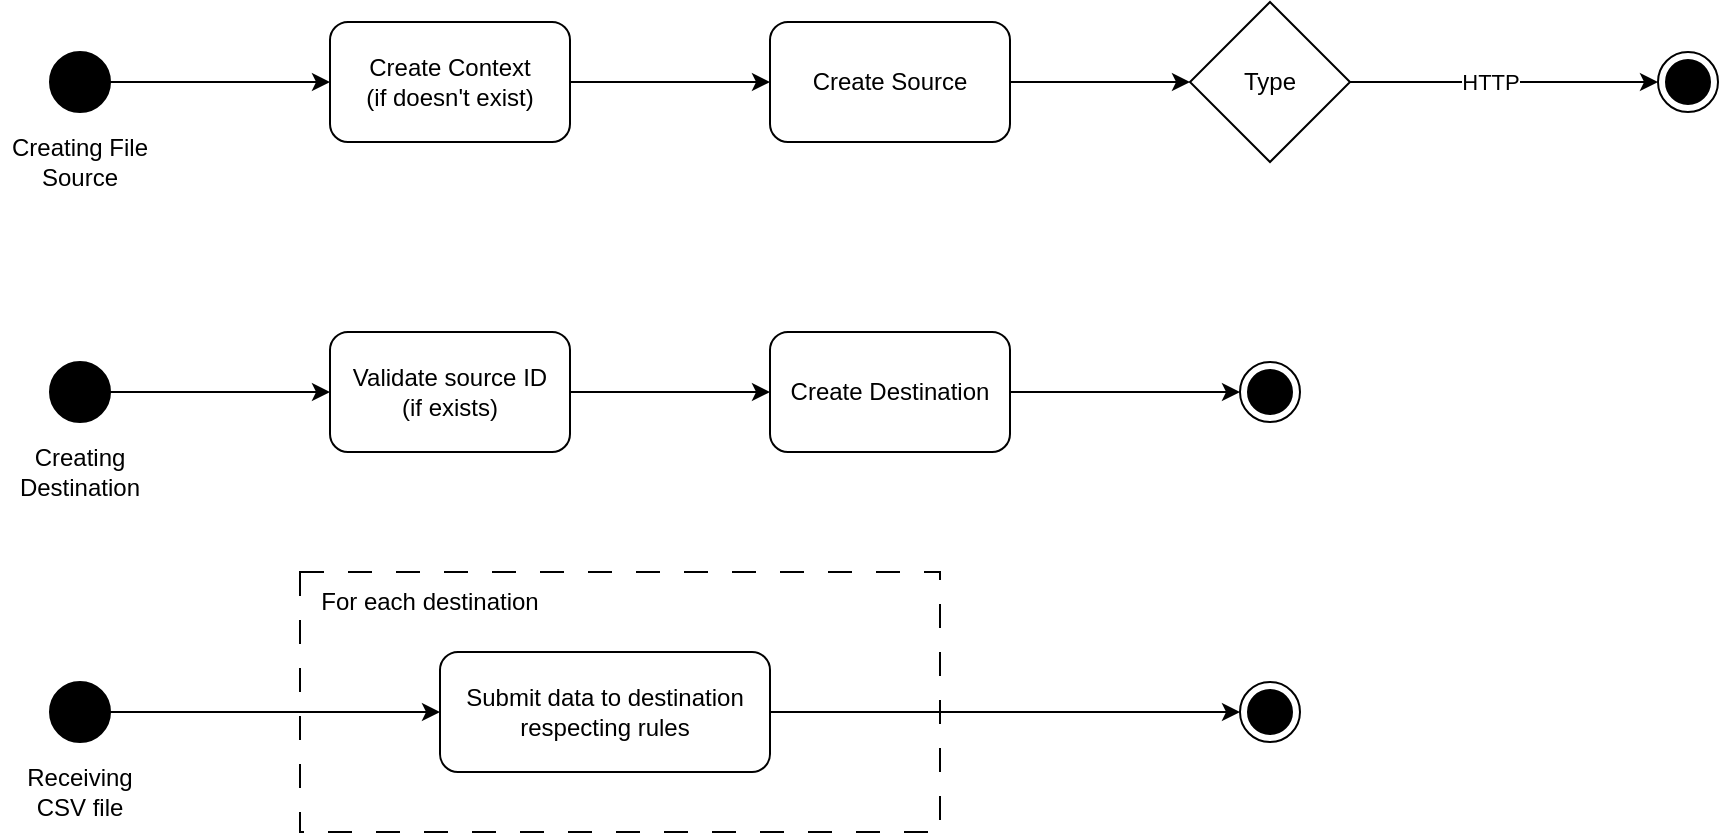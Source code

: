 <mxfile version="23.0.2" type="device">
  <diagram name="Page-1" id="Rv2aFheENejMZHzS5Uh_">
    <mxGraphModel dx="1249" dy="762" grid="1" gridSize="10" guides="1" tooltips="1" connect="1" arrows="1" fold="1" page="1" pageScale="1" pageWidth="1200" pageHeight="1920" math="0" shadow="0">
      <root>
        <mxCell id="0" />
        <mxCell id="1" parent="0" />
        <mxCell id="VkW6b-gVFQfEakxSfKHw-3" value="" style="ellipse;html=1;shape=endState;fillColor=strokeColor;" parent="1" vertex="1">
          <mxGeometry x="889" y="70" width="30" height="30" as="geometry" />
        </mxCell>
        <mxCell id="VkW6b-gVFQfEakxSfKHw-6" value="Type" style="rhombus;whiteSpace=wrap;html=1;" parent="1" vertex="1">
          <mxGeometry x="655" y="45" width="80" height="80" as="geometry" />
        </mxCell>
        <mxCell id="VkW6b-gVFQfEakxSfKHw-7" value="Create Context&lt;br&gt;(if doesn&#39;t exist)" style="rounded=1;whiteSpace=wrap;html=1;" parent="1" vertex="1">
          <mxGeometry x="225" y="55" width="120" height="60" as="geometry" />
        </mxCell>
        <mxCell id="VkW6b-gVFQfEakxSfKHw-8" value="Create Source" style="rounded=1;whiteSpace=wrap;html=1;" parent="1" vertex="1">
          <mxGeometry x="445" y="55" width="120" height="60" as="geometry" />
        </mxCell>
        <mxCell id="VkW6b-gVFQfEakxSfKHw-10" value="" style="endArrow=classic;html=1;rounded=0;exitX=1;exitY=0.5;exitDx=0;exitDy=0;entryX=0;entryY=0.5;entryDx=0;entryDy=0;" parent="1" source="VkW6b-gVFQfEakxSfKHw-6" target="VkW6b-gVFQfEakxSfKHw-3" edge="1">
          <mxGeometry width="50" height="50" relative="1" as="geometry">
            <mxPoint x="775" y="90" as="sourcePoint" />
            <mxPoint x="915" y="210" as="targetPoint" />
          </mxGeometry>
        </mxCell>
        <mxCell id="VkW6b-gVFQfEakxSfKHw-11" value="HTTP" style="edgeLabel;html=1;align=center;verticalAlign=middle;resizable=0;points=[];" parent="VkW6b-gVFQfEakxSfKHw-10" vertex="1" connectable="0">
          <mxGeometry x="-0.565" y="-4" relative="1" as="geometry">
            <mxPoint x="36" y="-4" as="offset" />
          </mxGeometry>
        </mxCell>
        <mxCell id="VkW6b-gVFQfEakxSfKHw-12" value="" style="endArrow=classic;html=1;rounded=0;entryX=0;entryY=0.5;entryDx=0;entryDy=0;exitX=1;exitY=0.5;exitDx=0;exitDy=0;" parent="1" source="VkW6b-gVFQfEakxSfKHw-2" target="VkW6b-gVFQfEakxSfKHw-7" edge="1">
          <mxGeometry width="50" height="50" relative="1" as="geometry">
            <mxPoint x="185" y="240" as="sourcePoint" />
            <mxPoint x="235" y="190" as="targetPoint" />
          </mxGeometry>
        </mxCell>
        <mxCell id="VkW6b-gVFQfEakxSfKHw-13" value="" style="endArrow=classic;html=1;rounded=0;entryX=0;entryY=0.5;entryDx=0;entryDy=0;exitX=1;exitY=0.5;exitDx=0;exitDy=0;" parent="1" source="VkW6b-gVFQfEakxSfKHw-7" target="VkW6b-gVFQfEakxSfKHw-8" edge="1">
          <mxGeometry width="50" height="50" relative="1" as="geometry">
            <mxPoint x="405" y="200" as="sourcePoint" />
            <mxPoint x="515" y="200" as="targetPoint" />
          </mxGeometry>
        </mxCell>
        <mxCell id="VkW6b-gVFQfEakxSfKHw-14" value="" style="endArrow=classic;html=1;rounded=0;entryX=0;entryY=0.5;entryDx=0;entryDy=0;exitX=1;exitY=0.5;exitDx=0;exitDy=0;" parent="1" source="VkW6b-gVFQfEakxSfKHw-8" target="VkW6b-gVFQfEakxSfKHw-6" edge="1">
          <mxGeometry width="50" height="50" relative="1" as="geometry">
            <mxPoint x="535" y="190" as="sourcePoint" />
            <mxPoint x="635" y="190" as="targetPoint" />
          </mxGeometry>
        </mxCell>
        <mxCell id="WHa7WncdGfwafQWbongh-2" value="" style="group" vertex="1" connectable="0" parent="1">
          <mxGeometry x="60" y="70" width="80" height="70" as="geometry" />
        </mxCell>
        <mxCell id="VkW6b-gVFQfEakxSfKHw-2" value="" style="ellipse;fillColor=strokeColor;html=1;" parent="WHa7WncdGfwafQWbongh-2" vertex="1">
          <mxGeometry x="25" width="30" height="30" as="geometry" />
        </mxCell>
        <mxCell id="WHa7WncdGfwafQWbongh-1" value="Creating File Source" style="text;html=1;strokeColor=none;fillColor=none;align=center;verticalAlign=middle;whiteSpace=wrap;rounded=0;" vertex="1" parent="WHa7WncdGfwafQWbongh-2">
          <mxGeometry y="40" width="80" height="30" as="geometry" />
        </mxCell>
        <mxCell id="WHa7WncdGfwafQWbongh-3" value="" style="ellipse;html=1;shape=endState;fillColor=strokeColor;" vertex="1" parent="1">
          <mxGeometry x="680" y="225" width="30" height="30" as="geometry" />
        </mxCell>
        <mxCell id="WHa7WncdGfwafQWbongh-5" value="Validate source ID&lt;br&gt;(if exists)" style="rounded=1;whiteSpace=wrap;html=1;" vertex="1" parent="1">
          <mxGeometry x="225" y="210" width="120" height="60" as="geometry" />
        </mxCell>
        <mxCell id="WHa7WncdGfwafQWbongh-6" value="Create Destination" style="rounded=1;whiteSpace=wrap;html=1;" vertex="1" parent="1">
          <mxGeometry x="445" y="210" width="120" height="60" as="geometry" />
        </mxCell>
        <mxCell id="WHa7WncdGfwafQWbongh-9" value="" style="endArrow=classic;html=1;rounded=0;entryX=0;entryY=0.5;entryDx=0;entryDy=0;exitX=1;exitY=0.5;exitDx=0;exitDy=0;" edge="1" parent="1" source="WHa7WncdGfwafQWbongh-13" target="WHa7WncdGfwafQWbongh-5">
          <mxGeometry width="50" height="50" relative="1" as="geometry">
            <mxPoint x="185" y="395" as="sourcePoint" />
            <mxPoint x="235" y="345" as="targetPoint" />
          </mxGeometry>
        </mxCell>
        <mxCell id="WHa7WncdGfwafQWbongh-10" value="" style="endArrow=classic;html=1;rounded=0;entryX=0;entryY=0.5;entryDx=0;entryDy=0;exitX=1;exitY=0.5;exitDx=0;exitDy=0;" edge="1" parent="1" source="WHa7WncdGfwafQWbongh-5" target="WHa7WncdGfwafQWbongh-6">
          <mxGeometry width="50" height="50" relative="1" as="geometry">
            <mxPoint x="405" y="355" as="sourcePoint" />
            <mxPoint x="515" y="355" as="targetPoint" />
          </mxGeometry>
        </mxCell>
        <mxCell id="WHa7WncdGfwafQWbongh-11" value="" style="endArrow=classic;html=1;rounded=0;entryX=0;entryY=0.5;entryDx=0;entryDy=0;exitX=1;exitY=0.5;exitDx=0;exitDy=0;" edge="1" parent="1" source="WHa7WncdGfwafQWbongh-6" target="WHa7WncdGfwafQWbongh-3">
          <mxGeometry width="50" height="50" relative="1" as="geometry">
            <mxPoint x="535" y="345" as="sourcePoint" />
            <mxPoint x="655.0" y="240" as="targetPoint" />
          </mxGeometry>
        </mxCell>
        <mxCell id="WHa7WncdGfwafQWbongh-12" value="" style="group" vertex="1" connectable="0" parent="1">
          <mxGeometry x="60" y="225" width="80" height="70" as="geometry" />
        </mxCell>
        <mxCell id="WHa7WncdGfwafQWbongh-13" value="" style="ellipse;fillColor=strokeColor;html=1;" vertex="1" parent="WHa7WncdGfwafQWbongh-12">
          <mxGeometry x="25" width="30" height="30" as="geometry" />
        </mxCell>
        <mxCell id="WHa7WncdGfwafQWbongh-14" value="Creating Destination" style="text;html=1;strokeColor=none;fillColor=none;align=center;verticalAlign=middle;whiteSpace=wrap;rounded=0;" vertex="1" parent="WHa7WncdGfwafQWbongh-12">
          <mxGeometry y="40" width="80" height="30" as="geometry" />
        </mxCell>
        <mxCell id="WHa7WncdGfwafQWbongh-15" value="" style="ellipse;html=1;shape=endState;fillColor=strokeColor;" vertex="1" parent="1">
          <mxGeometry x="680" y="385" width="30" height="30" as="geometry" />
        </mxCell>
        <mxCell id="WHa7WncdGfwafQWbongh-17" value="Submit data to destination respecting rules" style="rounded=1;whiteSpace=wrap;html=1;" vertex="1" parent="1">
          <mxGeometry x="280" y="370" width="165" height="60" as="geometry" />
        </mxCell>
        <mxCell id="WHa7WncdGfwafQWbongh-18" value="" style="endArrow=classic;html=1;rounded=0;entryX=0;entryY=0.5;entryDx=0;entryDy=0;exitX=1;exitY=0.5;exitDx=0;exitDy=0;" edge="1" parent="1" source="WHa7WncdGfwafQWbongh-22" target="WHa7WncdGfwafQWbongh-17">
          <mxGeometry width="50" height="50" relative="1" as="geometry">
            <mxPoint x="185" y="555" as="sourcePoint" />
            <mxPoint x="225" y="400" as="targetPoint" />
          </mxGeometry>
        </mxCell>
        <mxCell id="WHa7WncdGfwafQWbongh-20" value="" style="endArrow=classic;html=1;rounded=0;entryX=0;entryY=0.5;entryDx=0;entryDy=0;exitX=1;exitY=0.5;exitDx=0;exitDy=0;" edge="1" parent="1" source="WHa7WncdGfwafQWbongh-17" target="WHa7WncdGfwafQWbongh-15">
          <mxGeometry width="50" height="50" relative="1" as="geometry">
            <mxPoint x="535" y="505" as="sourcePoint" />
            <mxPoint x="655.0" y="400" as="targetPoint" />
          </mxGeometry>
        </mxCell>
        <mxCell id="WHa7WncdGfwafQWbongh-21" value="" style="group" vertex="1" connectable="0" parent="1">
          <mxGeometry x="60" y="385" width="80" height="70" as="geometry" />
        </mxCell>
        <mxCell id="WHa7WncdGfwafQWbongh-22" value="" style="ellipse;fillColor=strokeColor;html=1;" vertex="1" parent="WHa7WncdGfwafQWbongh-21">
          <mxGeometry x="25" width="30" height="30" as="geometry" />
        </mxCell>
        <mxCell id="WHa7WncdGfwafQWbongh-23" value="Receiving CSV file" style="text;html=1;strokeColor=none;fillColor=none;align=center;verticalAlign=middle;whiteSpace=wrap;rounded=0;" vertex="1" parent="WHa7WncdGfwafQWbongh-21">
          <mxGeometry y="40" width="80" height="30" as="geometry" />
        </mxCell>
        <mxCell id="WHa7WncdGfwafQWbongh-24" value="" style="rounded=0;whiteSpace=wrap;html=1;fillColor=none;dashed=1;dashPattern=12 12;" vertex="1" parent="1">
          <mxGeometry x="210" y="330" width="320" height="130" as="geometry" />
        </mxCell>
        <mxCell id="WHa7WncdGfwafQWbongh-25" value="For each destination" style="text;html=1;strokeColor=none;fillColor=none;align=center;verticalAlign=middle;whiteSpace=wrap;rounded=0;" vertex="1" parent="1">
          <mxGeometry x="210" y="330" width="130" height="30" as="geometry" />
        </mxCell>
      </root>
    </mxGraphModel>
  </diagram>
</mxfile>
